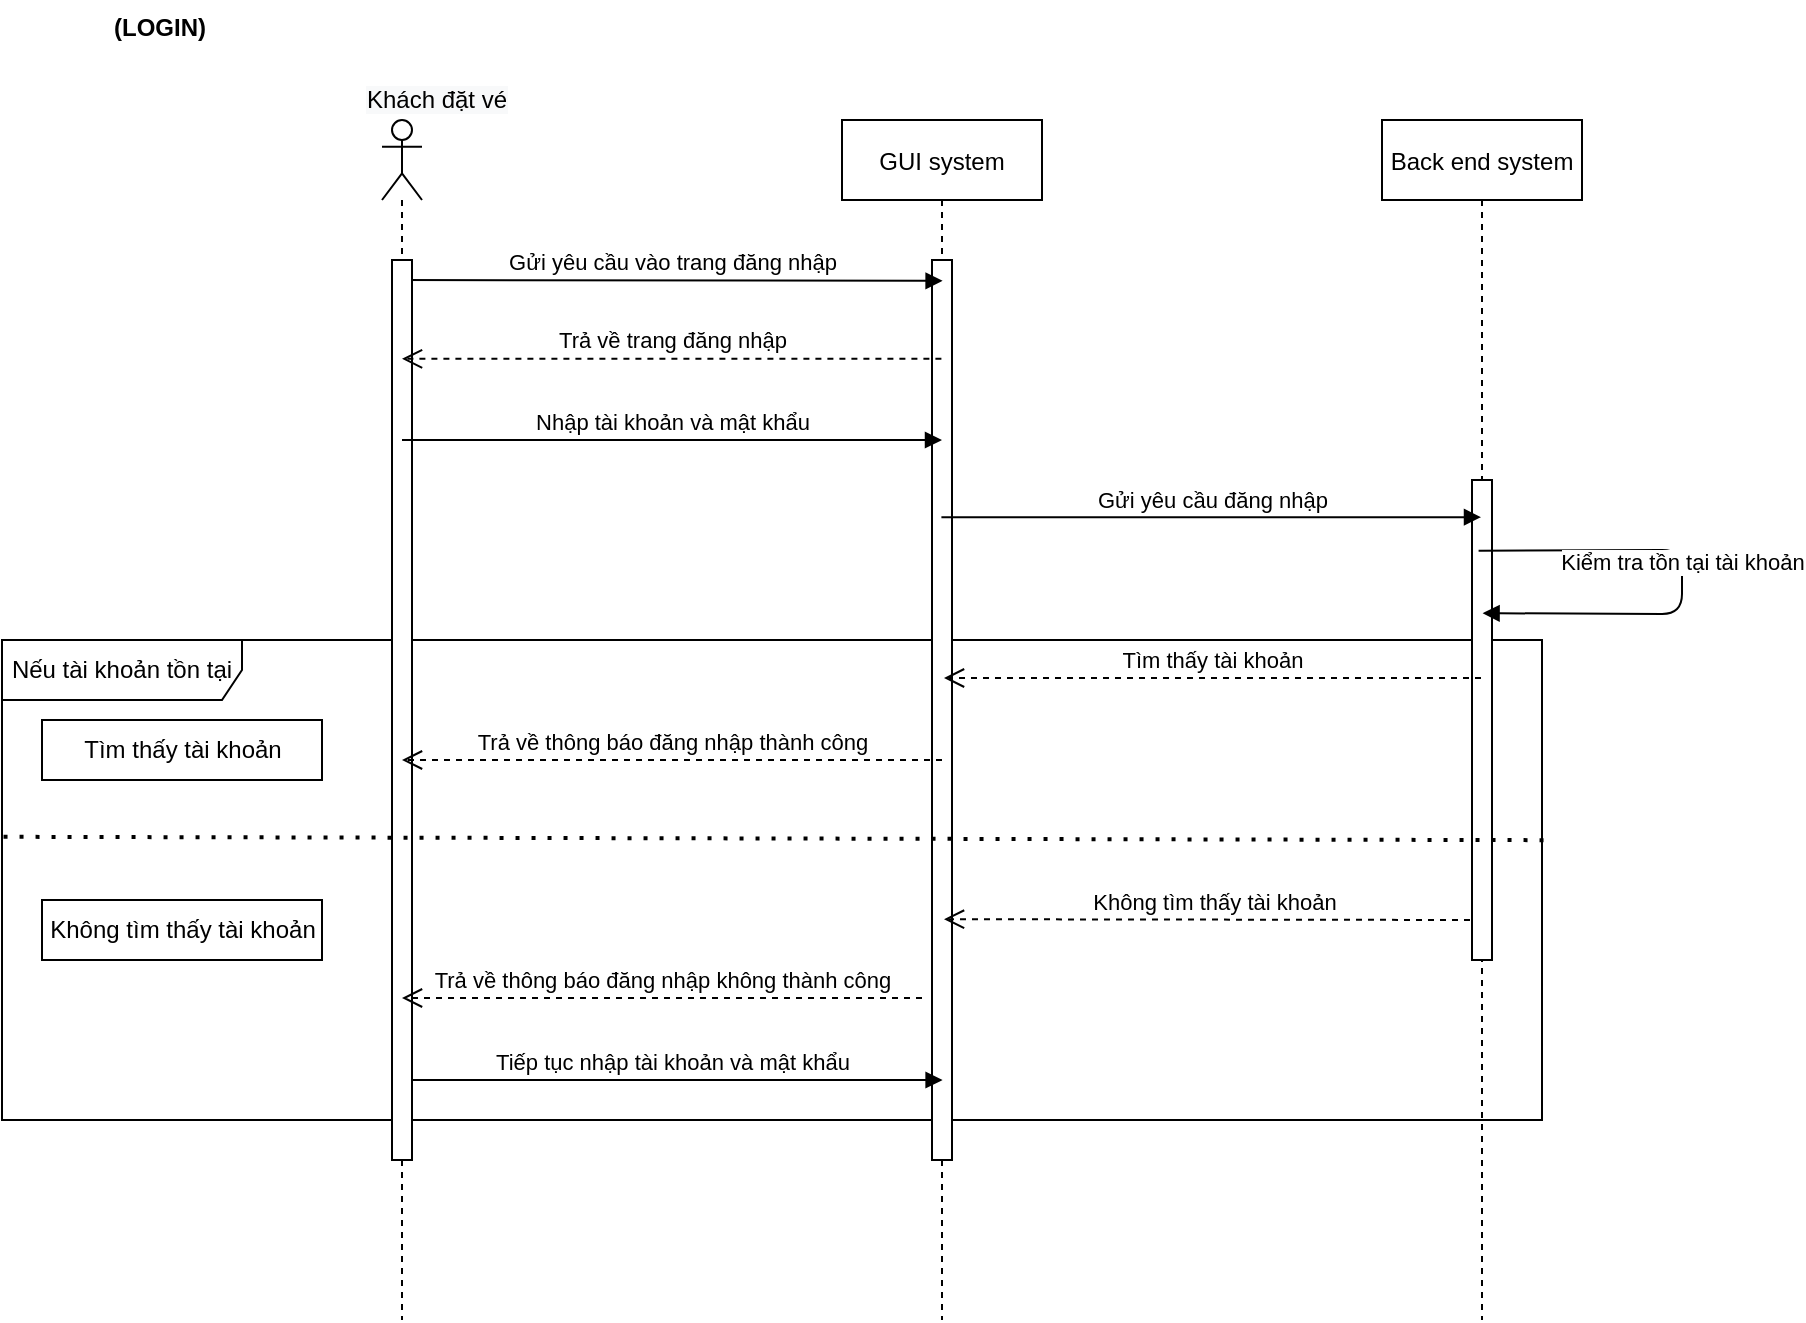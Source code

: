 <mxfile version="13.8.1" type="onedrive"><diagram id="kgpKYQtTHZ0yAKxKKP6v" name="Page-1"><mxGraphModel dx="1715" dy="417" grid="1" gridSize="10" guides="1" tooltips="1" connect="1" arrows="1" fold="1" page="1" pageScale="1" pageWidth="850" pageHeight="1100" math="0" shadow="0"><root><mxCell id="0"/><mxCell id="1" parent="0"/><mxCell id="v3YSz2yNl51jsyuj1RYN-26" value="Nếu tài khoản tồn tại" style="shape=umlFrame;whiteSpace=wrap;html=1;width=120;height=30;swimlaneFillColor=none;aspect=fixed;" vertex="1" parent="1"><mxGeometry x="-150" y="340" width="770" height="240" as="geometry"/></mxCell><mxCell id="3nuBFxr9cyL0pnOWT2aG-1" value="GUI system" style="shape=umlLifeline;perimeter=lifelinePerimeter;container=1;collapsible=0;recursiveResize=0;rounded=0;shadow=0;strokeWidth=1;" parent="1" vertex="1"><mxGeometry x="270" y="80" width="100" height="600" as="geometry"/></mxCell><mxCell id="v3YSz2yNl51jsyuj1RYN-47" value="" style="rounded=0;whiteSpace=wrap;html=1;shadow=0;glass=0;sketch=0;gradientColor=none;align=center;" vertex="1" parent="3nuBFxr9cyL0pnOWT2aG-1"><mxGeometry x="45" y="70" width="10" height="450" as="geometry"/></mxCell><mxCell id="3nuBFxr9cyL0pnOWT2aG-5" value="Back end system" style="shape=umlLifeline;perimeter=lifelinePerimeter;container=1;collapsible=0;recursiveResize=0;rounded=0;shadow=0;strokeWidth=1;size=40;" parent="1" vertex="1"><mxGeometry x="540" y="80" width="100" height="600" as="geometry"/></mxCell><mxCell id="v3YSz2yNl51jsyuj1RYN-42" value="Không tìm thấy tài khoản" style="html=1;verticalAlign=bottom;endArrow=open;dashed=1;endSize=8;entryX=0.51;entryY=0.666;entryDx=0;entryDy=0;entryPerimeter=0;" edge="1" parent="3nuBFxr9cyL0pnOWT2aG-5" target="3nuBFxr9cyL0pnOWT2aG-1"><mxGeometry relative="1" as="geometry"><mxPoint x="50" y="400" as="sourcePoint"/><mxPoint x="-210" y="400" as="targetPoint"/></mxGeometry></mxCell><mxCell id="v3YSz2yNl51jsyuj1RYN-48" value="" style="rounded=0;whiteSpace=wrap;html=1;shadow=0;glass=0;sketch=0;gradientColor=none;align=center;" vertex="1" parent="3nuBFxr9cyL0pnOWT2aG-5"><mxGeometry x="45" y="180" width="10" height="240" as="geometry"/></mxCell><mxCell id="v3YSz2yNl51jsyuj1RYN-7" value="&#10;&#10;&lt;span style=&quot;color: rgb(0, 0, 0); font-family: helvetica; font-size: 12px; font-style: normal; font-weight: 400; letter-spacing: normal; text-align: center; text-indent: 0px; text-transform: none; word-spacing: 0px; background-color: rgb(248, 249, 250); display: inline; float: none;&quot;&gt;Khách đặt vé&lt;/span&gt;&#10;&#10;" style="text;html=1;strokeColor=none;fillColor=none;align=center;verticalAlign=middle;whiteSpace=wrap;rounded=0;" vertex="1" parent="1"><mxGeometry x="30" y="60" width="75" height="20" as="geometry"/></mxCell><mxCell id="v3YSz2yNl51jsyuj1RYN-9" value="" style="shape=umlLifeline;participant=umlActor;perimeter=lifelinePerimeter;whiteSpace=wrap;html=1;container=1;collapsible=0;recursiveResize=0;verticalAlign=top;spacingTop=36;outlineConnect=0;rounded=0;glass=0;sketch=0;shadow=0;" vertex="1" parent="1"><mxGeometry x="40" y="80" width="20" height="600" as="geometry"/></mxCell><mxCell id="v3YSz2yNl51jsyuj1RYN-24" value="Gửi yêu cầu vào trang đăng nhập" style="html=1;verticalAlign=bottom;endArrow=block;entryX=0.503;entryY=0.134;entryDx=0;entryDy=0;entryPerimeter=0;" edge="1" parent="v3YSz2yNl51jsyuj1RYN-9" target="3nuBFxr9cyL0pnOWT2aG-1"><mxGeometry width="80" relative="1" as="geometry"><mxPoint x="10" y="80" as="sourcePoint"/><mxPoint x="260" y="80" as="targetPoint"/></mxGeometry></mxCell><mxCell id="v3YSz2yNl51jsyuj1RYN-43" value="Tiếp tục nhập tài khoản và mật khẩu" style="html=1;verticalAlign=bottom;endArrow=block;entryX=0.503;entryY=0.8;entryDx=0;entryDy=0;entryPerimeter=0;" edge="1" parent="v3YSz2yNl51jsyuj1RYN-9" target="3nuBFxr9cyL0pnOWT2aG-1"><mxGeometry width="80" relative="1" as="geometry"><mxPoint x="10" y="480" as="sourcePoint"/><mxPoint x="270" y="480" as="targetPoint"/></mxGeometry></mxCell><mxCell id="v3YSz2yNl51jsyuj1RYN-46" value="" style="rounded=0;whiteSpace=wrap;html=1;shadow=0;glass=0;sketch=0;gradientColor=none;align=center;" vertex="1" parent="v3YSz2yNl51jsyuj1RYN-9"><mxGeometry x="5" y="70" width="10" height="450" as="geometry"/></mxCell><mxCell id="v3YSz2yNl51jsyuj1RYN-13" value="Nhập tài khoản và mật khẩu" style="html=1;verticalAlign=bottom;endArrow=block;" edge="1" parent="1" source="v3YSz2yNl51jsyuj1RYN-9"><mxGeometry width="80" relative="1" as="geometry"><mxPoint x="70" y="240" as="sourcePoint"/><mxPoint x="320" y="240" as="targetPoint"/></mxGeometry></mxCell><mxCell id="v3YSz2yNl51jsyuj1RYN-15" value="Trả về trang đăng nhập" style="html=1;verticalAlign=bottom;endArrow=open;dashed=1;endSize=8;exitX=0.497;exitY=0.199;exitDx=0;exitDy=0;exitPerimeter=0;" edge="1" parent="1" source="3nuBFxr9cyL0pnOWT2aG-1" target="v3YSz2yNl51jsyuj1RYN-9"><mxGeometry relative="1" as="geometry"><mxPoint x="300" y="200" as="sourcePoint"/><mxPoint x="240" y="200" as="targetPoint"/></mxGeometry></mxCell><mxCell id="v3YSz2yNl51jsyuj1RYN-16" value="Gửi yêu cầu đăng nhập" style="html=1;verticalAlign=bottom;endArrow=block;exitX=0.497;exitY=0.331;exitDx=0;exitDy=0;exitPerimeter=0;" edge="1" parent="1" source="3nuBFxr9cyL0pnOWT2aG-1" target="3nuBFxr9cyL0pnOWT2aG-5"><mxGeometry width="80" relative="1" as="geometry"><mxPoint x="330" y="280" as="sourcePoint"/><mxPoint x="571" y="260.0" as="targetPoint"/></mxGeometry></mxCell><mxCell id="v3YSz2yNl51jsyuj1RYN-18" value="Kiểm tra tồn tại tài khoản" style="html=1;verticalAlign=bottom;endArrow=block;entryX=0.503;entryY=0.411;entryDx=0;entryDy=0;entryPerimeter=0;exitX=0.483;exitY=0.359;exitDx=0;exitDy=0;exitPerimeter=0;" edge="1" parent="1" source="3nuBFxr9cyL0pnOWT2aG-5" target="3nuBFxr9cyL0pnOWT2aG-5"><mxGeometry width="80" relative="1" as="geometry"><mxPoint x="590" y="290" as="sourcePoint"/><mxPoint x="650" y="330" as="targetPoint"/><Array as="points"><mxPoint x="690" y="295"/><mxPoint x="690" y="327"/></Array></mxGeometry></mxCell><mxCell id="v3YSz2yNl51jsyuj1RYN-19" value="Tìm thấy tài khoản" style="html=1;verticalAlign=bottom;endArrow=open;dashed=1;endSize=8;entryX=0.51;entryY=0.465;entryDx=0;entryDy=0;entryPerimeter=0;" edge="1" parent="1" source="3nuBFxr9cyL0pnOWT2aG-5" target="3nuBFxr9cyL0pnOWT2aG-1"><mxGeometry relative="1" as="geometry"><mxPoint x="590" y="350" as="sourcePoint"/><mxPoint x="340" y="360" as="targetPoint"/></mxGeometry></mxCell><mxCell id="v3YSz2yNl51jsyuj1RYN-25" value="Trả về thông báo đăng nhập thành công" style="html=1;verticalAlign=bottom;endArrow=open;dashed=1;endSize=8;" edge="1" parent="1"><mxGeometry relative="1" as="geometry"><mxPoint x="320" y="400" as="sourcePoint"/><mxPoint x="50" y="400" as="targetPoint"/></mxGeometry></mxCell><mxCell id="v3YSz2yNl51jsyuj1RYN-34" value="" style="endArrow=none;dashed=1;html=1;dashPattern=1 3;strokeWidth=2;exitX=1.001;exitY=0.417;exitDx=0;exitDy=0;exitPerimeter=0;entryX=0;entryY=0.41;entryDx=0;entryDy=0;entryPerimeter=0;" edge="1" parent="1" source="v3YSz2yNl51jsyuj1RYN-26" target="v3YSz2yNl51jsyuj1RYN-26"><mxGeometry width="50" height="50" relative="1" as="geometry"><mxPoint x="30" y="510" as="sourcePoint"/><mxPoint x="80" y="460" as="targetPoint"/></mxGeometry></mxCell><mxCell id="v3YSz2yNl51jsyuj1RYN-38" value="Trả về thông báo đăng nhập không thành công" style="html=1;verticalAlign=bottom;endArrow=open;dashed=1;endSize=8;" edge="1" parent="1"><mxGeometry relative="1" as="geometry"><mxPoint x="310" y="519" as="sourcePoint"/><mxPoint x="50" y="519" as="targetPoint"/></mxGeometry></mxCell><mxCell id="v3YSz2yNl51jsyuj1RYN-40" value="Tìm thấy tài khoản" style="html=1;gradientColor=none;" vertex="1" parent="1"><mxGeometry x="-130" y="380" width="140" height="30" as="geometry"/></mxCell><mxCell id="v3YSz2yNl51jsyuj1RYN-41" value="Không tìm thấy tài khoản" style="html=1;gradientColor=none;" vertex="1" parent="1"><mxGeometry x="-130" y="470" width="140" height="30" as="geometry"/></mxCell><mxCell id="v3YSz2yNl51jsyuj1RYN-50" value="(LOGIN)" style="text;align=center;fontStyle=1;verticalAlign=middle;spacingLeft=3;spacingRight=3;strokeColor=none;rotatable=0;points=[[0,0.5],[1,0.5]];portConstraint=eastwest;rounded=0;shadow=0;glass=0;sketch=0;gradientColor=none;" vertex="1" parent="1"><mxGeometry x="-111" y="20" width="80" height="26" as="geometry"/></mxCell></root></mxGraphModel></diagram></mxfile>